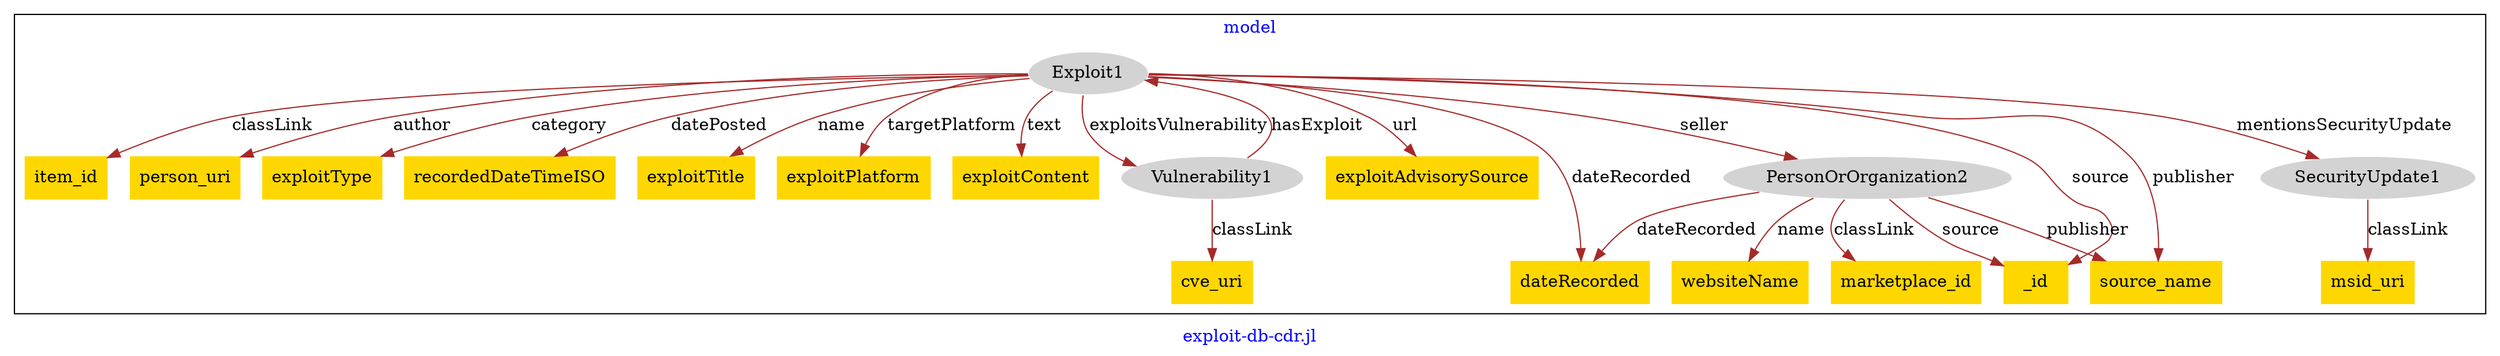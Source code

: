 digraph n0 {
fontcolor="blue"
remincross="true"
label="exploit-db-cdr.jl"
subgraph cluster {
label="model"
n2[style="filled",color="white",fillcolor="lightgray",label="Exploit1"];
n3[shape="plaintext",style="filled",fillcolor="gold",label="item_id"];
n4[style="filled",color="white",fillcolor="lightgray",label="Vulnerability1"];
n5[shape="plaintext",style="filled",fillcolor="gold",label="person_uri"];
n6[shape="plaintext",style="filled",fillcolor="gold",label="exploitType"];
n7[shape="plaintext",style="filled",fillcolor="gold",label="recordedDateTimeISO"];
n8[shape="plaintext",style="filled",fillcolor="gold",label="exploitTitle"];
n9[shape="plaintext",style="filled",fillcolor="gold",label="exploitPlatform"];
n10[shape="plaintext",style="filled",fillcolor="gold",label="exploitContent"];
n11[shape="plaintext",style="filled",fillcolor="gold",label="exploitAdvisorySource"];
n12[style="filled",color="white",fillcolor="lightgray",label="PersonOrOrganization2"];
n13[shape="plaintext",style="filled",fillcolor="gold",label="marketplace_id"];
n14[shape="plaintext",style="filled",fillcolor="gold",label="websiteName"];
n15[shape="plaintext",style="filled",fillcolor="gold",label="_id"];
n16[style="filled",color="white",fillcolor="lightgray",label="SecurityUpdate1"];
n17[shape="plaintext",style="filled",fillcolor="gold",label="msid_uri"];
n18[shape="plaintext",style="filled",fillcolor="gold",label="cve_uri"];
n19[shape="plaintext",style="filled",fillcolor="gold",label="source_name"];
n20[shape="plaintext",style="filled",fillcolor="gold",label="dateRecorded"];
}
n2 -> n3[color="brown",fontcolor="black",label="classLink"]
n2 -> n4[color="brown",fontcolor="black",label="exploitsVulnerability"]
n2 -> n5[color="brown",fontcolor="black",label="author"]
n2 -> n6[color="brown",fontcolor="black",label="category"]
n2 -> n7[color="brown",fontcolor="black",label="datePosted"]
n2 -> n8[color="brown",fontcolor="black",label="name"]
n2 -> n9[color="brown",fontcolor="black",label="targetPlatform"]
n2 -> n10[color="brown",fontcolor="black",label="text"]
n2 -> n11[color="brown",fontcolor="black",label="url"]
n12 -> n13[color="brown",fontcolor="black",label="classLink"]
n12 -> n14[color="brown",fontcolor="black",label="name"]
n12 -> n15[color="brown",fontcolor="black",label="source"]
n16 -> n17[color="brown",fontcolor="black",label="classLink"]
n4 -> n18[color="brown",fontcolor="black",label="classLink"]
n2 -> n15[color="brown",fontcolor="black",label="source"]
n2 -> n16[color="brown",fontcolor="black",label="mentionsSecurityUpdate"]
n2 -> n12[color="brown",fontcolor="black",label="seller"]
n2 -> n19[color="brown",fontcolor="black",label="publisher"]
n12 -> n19[color="brown",fontcolor="black",label="publisher"]
n12 -> n20[color="brown",fontcolor="black",label="dateRecorded"]
n4 -> n2[color="brown",fontcolor="black",label="hasExploit"]
n2 -> n20[color="brown",fontcolor="black",label="dateRecorded"]
}
